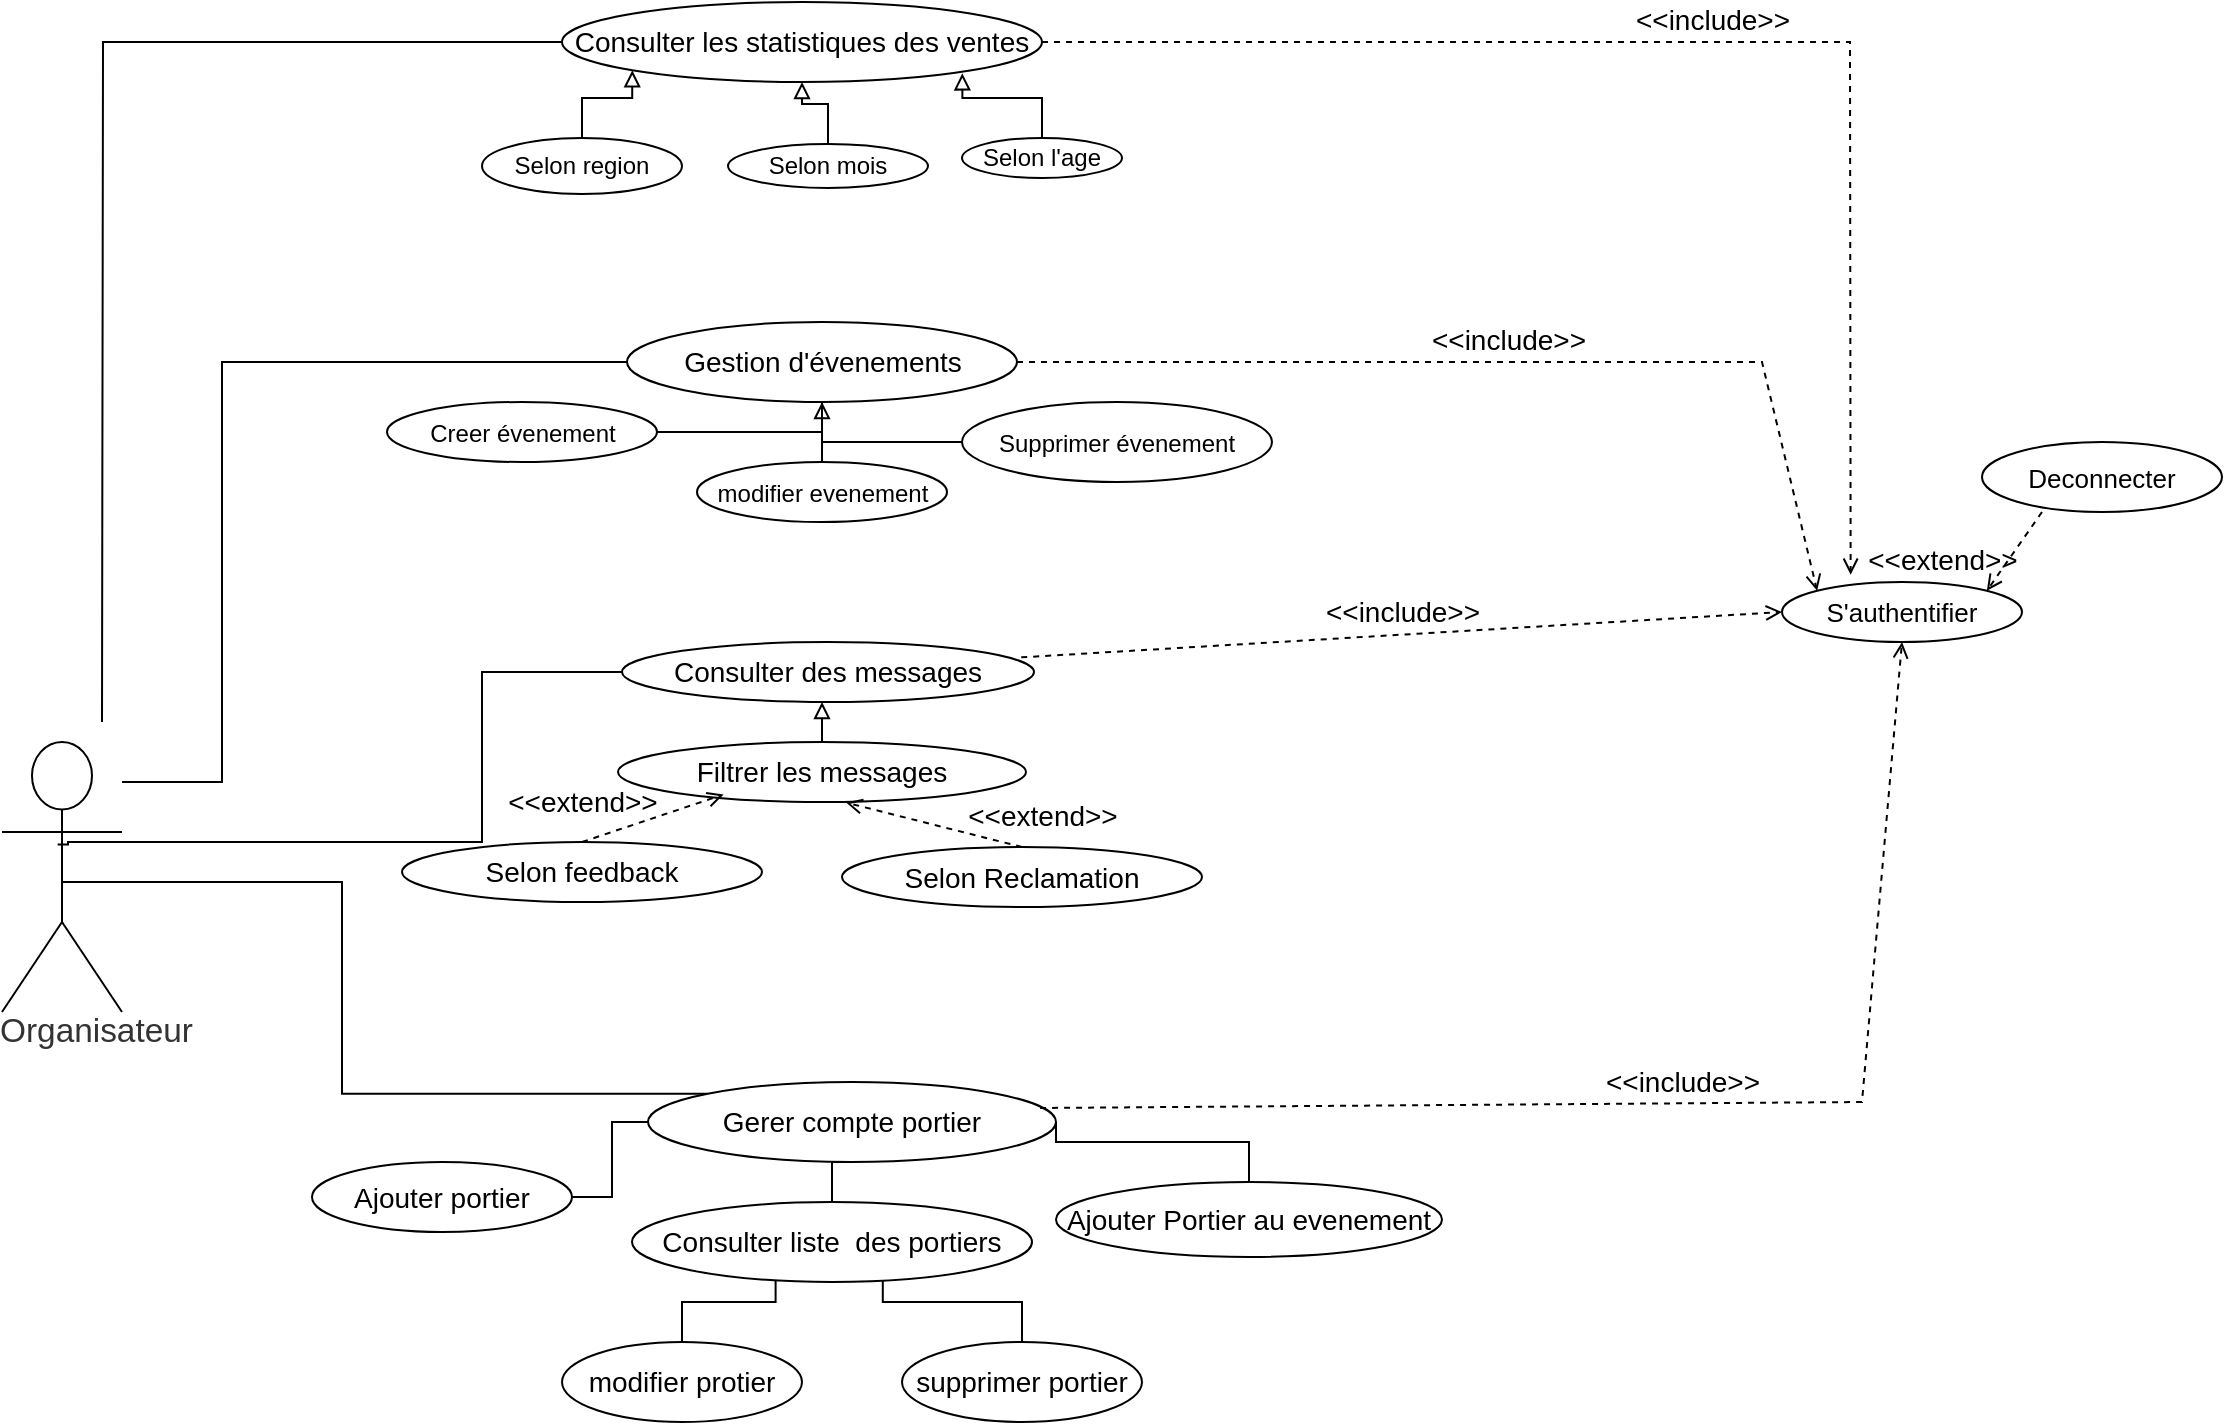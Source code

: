 <mxfile version="20.8.16" type="github">
  <diagram name="Page-1" id="tvrXYWguxjk-g5KQNEeY">
    <mxGraphModel dx="926" dy="495" grid="1" gridSize="10" guides="1" tooltips="1" connect="1" arrows="1" fold="1" page="1" pageScale="1" pageWidth="1169" pageHeight="827" math="0" shadow="0">
      <root>
        <mxCell id="0" />
        <mxCell id="1" parent="0" />
        <mxCell id="I1212vl05lIgOYmDwrLI-3" value="&lt;div&gt;Organisateur&lt;/div&gt;&lt;div&gt;&lt;br&gt;&lt;/div&gt;" style="html=1;overflow=block;blockSpacing=1;shape=umlActor;labelPosition=center;verticalLabelPosition=bottom;verticalAlign=top;whiteSpace=nowrap;fontSize=16.7;fontColor=#333333;align=center;spacing=0;strokeColor=#000000;strokeOpacity=100;rounded=1;absoluteArcSize=1;arcSize=9;strokeWidth=1;lucidId=wAitfE4UTxwo;" parent="1" vertex="1">
          <mxGeometry x="40" y="450" width="60" height="135" as="geometry" />
        </mxCell>
        <mxCell id="6kgnM06NobJMtCzkACtN-20" style="edgeStyle=orthogonalEdgeStyle;rounded=0;orthogonalLoop=1;jettySize=auto;html=1;exitX=0;exitY=0.5;exitDx=0;exitDy=0;fontSize=14;endArrow=none;endFill=0;" edge="1" parent="1" source="I1212vl05lIgOYmDwrLI-4">
          <mxGeometry relative="1" as="geometry">
            <mxPoint x="90" y="440" as="targetPoint" />
          </mxGeometry>
        </mxCell>
        <mxCell id="I1212vl05lIgOYmDwrLI-4" value="&lt;font style=&quot;font-size: 14px;&quot;&gt;Consulter les statistiques des ventes &lt;/font&gt;" style="html=1;overflow=block;blockSpacing=1;whiteSpace=wrap;ellipse;fontSize=13;spacing=3.8;strokeColor=#000000;strokeOpacity=100;rounded=1;absoluteArcSize=1;arcSize=9;strokeWidth=1;lucidId=.BitsejxpJ_f;" parent="1" vertex="1">
          <mxGeometry x="320" y="80" width="240" height="40" as="geometry" />
        </mxCell>
        <mxCell id="I1212vl05lIgOYmDwrLI-6" value="&lt;font style=&quot;font-size: 14px;&quot;&gt;Gestion d&#39;évenements&lt;/font&gt;" style="html=1;overflow=block;blockSpacing=1;whiteSpace=wrap;ellipse;fontSize=13;spacing=3.8;strokeColor=#000000;strokeOpacity=100;rounded=1;absoluteArcSize=1;arcSize=9;strokeWidth=1;lucidId=.BitsejxpJ_f;" parent="1" vertex="1">
          <mxGeometry x="352.5" y="240" width="195" height="40" as="geometry" />
        </mxCell>
        <mxCell id="6kgnM06NobJMtCzkACtN-29" style="edgeStyle=orthogonalEdgeStyle;rounded=0;orthogonalLoop=1;jettySize=auto;html=1;exitX=1;exitY=0.5;exitDx=0;exitDy=0;entryX=0.5;entryY=1;entryDx=0;entryDy=0;fontSize=14;endArrow=none;endFill=0;" edge="1" parent="1" source="I1212vl05lIgOYmDwrLI-8" target="I1212vl05lIgOYmDwrLI-6">
          <mxGeometry relative="1" as="geometry">
            <Array as="points">
              <mxPoint x="450" y="295" />
            </Array>
          </mxGeometry>
        </mxCell>
        <mxCell id="I1212vl05lIgOYmDwrLI-8" value="&lt;font style=&quot;font-size: 12px;&quot;&gt;Creer évenement&lt;/font&gt;" style="html=1;overflow=block;blockSpacing=1;whiteSpace=wrap;ellipse;fontSize=13;spacing=3.8;strokeColor=#000000;strokeOpacity=100;rounded=1;absoluteArcSize=1;arcSize=9;strokeWidth=1;lucidId=.BitsejxpJ_f;" parent="1" vertex="1">
          <mxGeometry x="232.5" y="280" width="135" height="30" as="geometry" />
        </mxCell>
        <mxCell id="6kgnM06NobJMtCzkACtN-31" style="edgeStyle=orthogonalEdgeStyle;rounded=0;orthogonalLoop=1;jettySize=auto;html=1;entryX=0.5;entryY=1;entryDx=0;entryDy=0;fontSize=14;endArrow=block;endFill=0;" edge="1" parent="1" source="I1212vl05lIgOYmDwrLI-10" target="I1212vl05lIgOYmDwrLI-6">
          <mxGeometry relative="1" as="geometry">
            <Array as="points">
              <mxPoint x="450" y="310" />
              <mxPoint x="450" y="310" />
            </Array>
          </mxGeometry>
        </mxCell>
        <mxCell id="I1212vl05lIgOYmDwrLI-10" value="&lt;font style=&quot;font-size: 12px;&quot;&gt;modifier evenement&lt;/font&gt;" style="html=1;overflow=block;blockSpacing=1;whiteSpace=wrap;ellipse;fontSize=13;spacing=3.8;strokeColor=#000000;strokeOpacity=100;rounded=1;absoluteArcSize=1;arcSize=9;strokeWidth=1;lucidId=.BitsejxpJ_f;" parent="1" vertex="1">
          <mxGeometry x="387.5" y="310" width="125" height="30" as="geometry" />
        </mxCell>
        <mxCell id="6kgnM06NobJMtCzkACtN-30" style="edgeStyle=orthogonalEdgeStyle;rounded=0;orthogonalLoop=1;jettySize=auto;html=1;entryX=0.5;entryY=1;entryDx=0;entryDy=0;fontSize=14;endArrow=none;endFill=0;" edge="1" parent="1" source="I1212vl05lIgOYmDwrLI-12" target="I1212vl05lIgOYmDwrLI-6">
          <mxGeometry relative="1" as="geometry">
            <Array as="points">
              <mxPoint x="618" y="300" />
              <mxPoint x="450" y="300" />
            </Array>
          </mxGeometry>
        </mxCell>
        <mxCell id="I1212vl05lIgOYmDwrLI-12" value="&lt;font style=&quot;font-size: 12px;&quot;&gt;Supprimer évenement &lt;/font&gt;" style="html=1;overflow=block;blockSpacing=1;whiteSpace=wrap;ellipse;fontSize=13;spacing=3.8;strokeColor=#000000;strokeOpacity=100;rounded=1;absoluteArcSize=1;arcSize=9;strokeWidth=1;lucidId=.BitsejxpJ_f;" parent="1" vertex="1">
          <mxGeometry x="520" y="280" width="155" height="40" as="geometry" />
        </mxCell>
        <mxCell id="6kgnM06NobJMtCzkACtN-26" style="edgeStyle=orthogonalEdgeStyle;rounded=0;orthogonalLoop=1;jettySize=auto;html=1;entryX=0.464;entryY=0.38;entryDx=0;entryDy=0;entryPerimeter=0;fontSize=14;endArrow=none;endFill=0;" edge="1" parent="1" source="I1212vl05lIgOYmDwrLI-14" target="I1212vl05lIgOYmDwrLI-3">
          <mxGeometry relative="1" as="geometry">
            <Array as="points">
              <mxPoint x="280" y="415" />
              <mxPoint x="280" y="500" />
              <mxPoint x="73" y="500" />
              <mxPoint x="73" y="501" />
            </Array>
          </mxGeometry>
        </mxCell>
        <mxCell id="I1212vl05lIgOYmDwrLI-14" value="&lt;font style=&quot;font-size: 14px;&quot;&gt;Consulter des messages  &lt;/font&gt;" style="ellipse;whiteSpace=wrap;html=1;strokeWidth=1;strokeColor=#000000;" parent="1" vertex="1">
          <mxGeometry x="350" y="400" width="206" height="30" as="geometry" />
        </mxCell>
        <mxCell id="6kgnM06NobJMtCzkACtN-33" style="edgeStyle=orthogonalEdgeStyle;rounded=0;orthogonalLoop=1;jettySize=auto;html=1;entryX=0.485;entryY=1;entryDx=0;entryDy=0;entryPerimeter=0;fontSize=14;endArrow=block;endFill=0;" edge="1" parent="1" source="I1212vl05lIgOYmDwrLI-16" target="I1212vl05lIgOYmDwrLI-14">
          <mxGeometry relative="1" as="geometry" />
        </mxCell>
        <mxCell id="I1212vl05lIgOYmDwrLI-16" value="&lt;div style=&quot;font-size: 14px;&quot;&gt;&lt;font style=&quot;font-size: 14px;&quot;&gt;Filtrer les messages &lt;br&gt;&lt;/font&gt;&lt;/div&gt;" style="ellipse;whiteSpace=wrap;html=1;strokeWidth=1;strokeColor=#000000;" parent="1" vertex="1">
          <mxGeometry x="348" y="450" width="204" height="30" as="geometry" />
        </mxCell>
        <mxCell id="6kgnM06NobJMtCzkACtN-17" style="edgeStyle=orthogonalEdgeStyle;rounded=0;orthogonalLoop=1;jettySize=auto;html=1;entryX=1;entryY=0.5;entryDx=0;entryDy=0;fontSize=14;endArrow=none;endFill=0;" edge="1" parent="1" source="I1212vl05lIgOYmDwrLI-17" target="6kgnM06NobJMtCzkACtN-10">
          <mxGeometry relative="1" as="geometry">
            <Array as="points">
              <mxPoint x="664" y="650" />
              <mxPoint x="567" y="650" />
            </Array>
          </mxGeometry>
        </mxCell>
        <mxCell id="I1212vl05lIgOYmDwrLI-17" value="&lt;div&gt;&lt;font style=&quot;font-size: 14px;&quot;&gt;Ajouter Portier au evenement&lt;/font&gt;&lt;/div&gt;" style="ellipse;whiteSpace=wrap;html=1;strokeWidth=1;strokeColor=#000000;" parent="1" vertex="1">
          <mxGeometry x="567" y="670" width="193" height="37.5" as="geometry" />
        </mxCell>
        <mxCell id="I1212vl05lIgOYmDwrLI-18" value="S&#39;authentifier" style="html=1;overflow=block;blockSpacing=1;whiteSpace=wrap;ellipse;fontSize=13;spacing=3.8;strokeColor=#000000;strokeOpacity=100;rounded=1;absoluteArcSize=1;arcSize=9;strokeWidth=1;lucidId=XvitAHHM73nt;" parent="1" vertex="1">
          <mxGeometry x="930" y="370" width="120" height="30" as="geometry" />
        </mxCell>
        <mxCell id="I1212vl05lIgOYmDwrLI-19" value="Deconnecter" style="html=1;overflow=block;blockSpacing=1;whiteSpace=wrap;ellipse;fontSize=13;spacing=3.8;strokeColor=#000000;strokeOpacity=100;rounded=1;absoluteArcSize=1;arcSize=9;strokeWidth=1;lucidId=XvitmW9DInrr;" parent="1" vertex="1">
          <mxGeometry x="1030" y="300" width="120" height="35" as="geometry" />
        </mxCell>
        <mxCell id="I1212vl05lIgOYmDwrLI-31" value="&amp;lt;&amp;lt;extend&amp;gt;&amp;gt;" style="html=1;verticalAlign=bottom;labelBackgroundColor=none;endArrow=open;endFill=0;dashed=1;rounded=0;fontSize=14;entryX=1;entryY=0;entryDx=0;entryDy=0;exitX=0.25;exitY=1;exitDx=0;exitDy=0;exitPerimeter=0;strokeWidth=1;strokeColor=#000000;" parent="1" source="I1212vl05lIgOYmDwrLI-19" target="I1212vl05lIgOYmDwrLI-18" edge="1">
          <mxGeometry x="1" y="-23" width="160" relative="1" as="geometry">
            <mxPoint x="1370" y="530" as="sourcePoint" />
            <mxPoint x="1530" y="530" as="targetPoint" />
            <mxPoint x="-4" y="9" as="offset" />
          </mxGeometry>
        </mxCell>
        <mxCell id="I1212vl05lIgOYmDwrLI-32" value="&lt;div style=&quot;font-size: 14px;&quot;&gt;&lt;font style=&quot;font-size: 14px;&quot;&gt;Selon feedback&lt;br&gt;&lt;/font&gt;&lt;/div&gt;" style="ellipse;whiteSpace=wrap;html=1;strokeWidth=1;strokeColor=#000000;" parent="1" vertex="1">
          <mxGeometry x="240" y="500" width="180" height="30" as="geometry" />
        </mxCell>
        <mxCell id="I1212vl05lIgOYmDwrLI-33" value="&lt;div style=&quot;font-size: 14px;&quot;&gt;&lt;font style=&quot;font-size: 14px;&quot;&gt;Selon Reclamation&lt;br&gt;&lt;/font&gt;&lt;/div&gt;" style="ellipse;whiteSpace=wrap;html=1;strokeWidth=1;strokeColor=#000000;" parent="1" vertex="1">
          <mxGeometry x="460" y="502.5" width="180" height="30" as="geometry" />
        </mxCell>
        <mxCell id="I1212vl05lIgOYmDwrLI-41" value="&amp;lt;&amp;lt;extend&amp;gt;&amp;gt;" style="html=1;verticalAlign=bottom;labelBackgroundColor=none;endArrow=open;endFill=0;dashed=1;rounded=0;fontSize=14;entryX=0.259;entryY=0.875;entryDx=0;entryDy=0;exitX=0.5;exitY=0;exitDx=0;exitDy=0;strokeWidth=1;strokeColor=#000000;entryPerimeter=0;" parent="1" source="I1212vl05lIgOYmDwrLI-32" target="I1212vl05lIgOYmDwrLI-16" edge="1">
          <mxGeometry x="-0.915" y="9" width="160" relative="1" as="geometry">
            <mxPoint x="272.322" y="192.43" as="sourcePoint" />
            <mxPoint x="420.568" y="149.192" as="targetPoint" />
            <Array as="points" />
            <mxPoint as="offset" />
          </mxGeometry>
        </mxCell>
        <mxCell id="I1212vl05lIgOYmDwrLI-42" value="&amp;lt;&amp;lt;extend&amp;gt;&amp;gt;" style="html=1;verticalAlign=bottom;labelBackgroundColor=none;endArrow=open;endFill=0;dashed=1;rounded=0;fontSize=14;exitX=0.5;exitY=0;exitDx=0;exitDy=0;strokeWidth=1;strokeColor=#000000;entryX=0.559;entryY=1.01;entryDx=0;entryDy=0;entryPerimeter=0;" parent="1" source="I1212vl05lIgOYmDwrLI-33" target="I1212vl05lIgOYmDwrLI-16" edge="1">
          <mxGeometry x="-1" y="-11" width="160" relative="1" as="geometry">
            <mxPoint x="328" y="603.75" as="sourcePoint" />
            <mxPoint x="463" y="543.75" as="targetPoint" />
            <Array as="points" />
            <mxPoint x="7" y="6" as="offset" />
          </mxGeometry>
        </mxCell>
        <mxCell id="6kgnM06NobJMtCzkACtN-41" style="edgeStyle=orthogonalEdgeStyle;rounded=0;orthogonalLoop=1;jettySize=auto;html=1;entryX=0.834;entryY=0.892;entryDx=0;entryDy=0;entryPerimeter=0;fontSize=14;endArrow=block;endFill=0;" edge="1" parent="1" source="6kgnM06NobJMtCzkACtN-1" target="I1212vl05lIgOYmDwrLI-4">
          <mxGeometry relative="1" as="geometry" />
        </mxCell>
        <mxCell id="6kgnM06NobJMtCzkACtN-1" value="&lt;font style=&quot;font-size: 12px;&quot;&gt;Selon l&#39;age&lt;/font&gt;" style="ellipse;whiteSpace=wrap;html=1;" vertex="1" parent="1">
          <mxGeometry x="520" y="148" width="80" height="20" as="geometry" />
        </mxCell>
        <mxCell id="6kgnM06NobJMtCzkACtN-39" style="edgeStyle=orthogonalEdgeStyle;rounded=0;orthogonalLoop=1;jettySize=auto;html=1;exitX=0.5;exitY=0;exitDx=0;exitDy=0;fontSize=14;endArrow=block;endFill=0;" edge="1" parent="1" source="6kgnM06NobJMtCzkACtN-2" target="I1212vl05lIgOYmDwrLI-4">
          <mxGeometry relative="1" as="geometry" />
        </mxCell>
        <mxCell id="6kgnM06NobJMtCzkACtN-2" value="&lt;div&gt;&lt;font style=&quot;font-size: 12px;&quot;&gt;Selon &lt;font style=&quot;font-size: 12px;&quot;&gt;mois&lt;/font&gt;&lt;/font&gt;&lt;/div&gt;" style="ellipse;whiteSpace=wrap;html=1;" vertex="1" parent="1">
          <mxGeometry x="403" y="151" width="100" height="22" as="geometry" />
        </mxCell>
        <mxCell id="6kgnM06NobJMtCzkACtN-38" style="edgeStyle=orthogonalEdgeStyle;rounded=0;orthogonalLoop=1;jettySize=auto;html=1;entryX=0;entryY=1;entryDx=0;entryDy=0;fontSize=14;endArrow=block;endFill=0;" edge="1" parent="1" source="6kgnM06NobJMtCzkACtN-3" target="I1212vl05lIgOYmDwrLI-4">
          <mxGeometry relative="1" as="geometry" />
        </mxCell>
        <mxCell id="6kgnM06NobJMtCzkACtN-3" value="&lt;font style=&quot;font-size: 12px;&quot;&gt;Selon region&lt;/font&gt;" style="ellipse;whiteSpace=wrap;html=1;" vertex="1" parent="1">
          <mxGeometry x="280" y="148" width="100" height="28" as="geometry" />
        </mxCell>
        <mxCell id="6kgnM06NobJMtCzkACtN-27" style="edgeStyle=orthogonalEdgeStyle;rounded=0;orthogonalLoop=1;jettySize=auto;html=1;exitX=0;exitY=0;exitDx=0;exitDy=0;entryX=0.5;entryY=0.5;entryDx=0;entryDy=0;entryPerimeter=0;fontSize=14;endArrow=none;endFill=0;" edge="1" parent="1" source="6kgnM06NobJMtCzkACtN-10" target="I1212vl05lIgOYmDwrLI-3">
          <mxGeometry relative="1" as="geometry">
            <Array as="points">
              <mxPoint x="210" y="626" />
              <mxPoint x="210" y="520" />
              <mxPoint x="70" y="520" />
            </Array>
          </mxGeometry>
        </mxCell>
        <mxCell id="6kgnM06NobJMtCzkACtN-10" value="&lt;font style=&quot;font-size: 14px;&quot;&gt;Gerer compte portier&lt;/font&gt;" style="ellipse;whiteSpace=wrap;html=1;strokeWidth=1;strokeColor=#000000;" vertex="1" parent="1">
          <mxGeometry x="363" y="620" width="204" height="40" as="geometry" />
        </mxCell>
        <mxCell id="6kgnM06NobJMtCzkACtN-16" style="edgeStyle=orthogonalEdgeStyle;rounded=0;orthogonalLoop=1;jettySize=auto;html=1;fontSize=14;endArrow=none;endFill=0;" edge="1" parent="1" source="6kgnM06NobJMtCzkACtN-11" target="6kgnM06NobJMtCzkACtN-10">
          <mxGeometry relative="1" as="geometry" />
        </mxCell>
        <mxCell id="6kgnM06NobJMtCzkACtN-11" value="Ajouter portier" style="ellipse;whiteSpace=wrap;html=1;fontSize=14;" vertex="1" parent="1">
          <mxGeometry x="195" y="660" width="130" height="35" as="geometry" />
        </mxCell>
        <mxCell id="6kgnM06NobJMtCzkACtN-18" style="edgeStyle=orthogonalEdgeStyle;rounded=0;orthogonalLoop=1;jettySize=auto;html=1;entryX=0.359;entryY=0.961;entryDx=0;entryDy=0;entryPerimeter=0;fontSize=14;endArrow=none;endFill=0;" edge="1" parent="1" source="6kgnM06NobJMtCzkACtN-12" target="6kgnM06NobJMtCzkACtN-14">
          <mxGeometry relative="1" as="geometry" />
        </mxCell>
        <mxCell id="6kgnM06NobJMtCzkACtN-12" value="modifier protier" style="ellipse;whiteSpace=wrap;html=1;fontSize=14;" vertex="1" parent="1">
          <mxGeometry x="320" y="750" width="120" height="40" as="geometry" />
        </mxCell>
        <mxCell id="6kgnM06NobJMtCzkACtN-19" style="edgeStyle=orthogonalEdgeStyle;rounded=0;orthogonalLoop=1;jettySize=auto;html=1;entryX=0.627;entryY=0.975;entryDx=0;entryDy=0;entryPerimeter=0;fontSize=14;endArrow=none;endFill=0;" edge="1" parent="1" source="6kgnM06NobJMtCzkACtN-13" target="6kgnM06NobJMtCzkACtN-14">
          <mxGeometry relative="1" as="geometry" />
        </mxCell>
        <mxCell id="6kgnM06NobJMtCzkACtN-13" value="supprimer portier" style="ellipse;whiteSpace=wrap;html=1;fontSize=14;" vertex="1" parent="1">
          <mxGeometry x="490" y="750" width="120" height="40" as="geometry" />
        </mxCell>
        <mxCell id="6kgnM06NobJMtCzkACtN-15" style="edgeStyle=orthogonalEdgeStyle;rounded=0;orthogonalLoop=1;jettySize=auto;html=1;exitX=0.5;exitY=0;exitDx=0;exitDy=0;fontSize=14;endArrow=none;endFill=0;" edge="1" parent="1" source="6kgnM06NobJMtCzkACtN-14" target="6kgnM06NobJMtCzkACtN-10">
          <mxGeometry relative="1" as="geometry" />
        </mxCell>
        <mxCell id="6kgnM06NobJMtCzkACtN-14" value="Consulter liste&amp;nbsp; des portiers" style="ellipse;whiteSpace=wrap;html=1;fontSize=14;" vertex="1" parent="1">
          <mxGeometry x="355" y="680" width="200" height="40" as="geometry" />
        </mxCell>
        <mxCell id="6kgnM06NobJMtCzkACtN-23" style="edgeStyle=orthogonalEdgeStyle;rounded=0;orthogonalLoop=1;jettySize=auto;html=1;fontSize=14;endArrow=none;endFill=0;" edge="1" parent="1" source="I1212vl05lIgOYmDwrLI-6" target="I1212vl05lIgOYmDwrLI-3">
          <mxGeometry relative="1" as="geometry">
            <mxPoint x="100" y="518" as="targetPoint" />
            <mxPoint x="352.5" y="260.0" as="sourcePoint" />
            <Array as="points">
              <mxPoint x="150" y="260" />
              <mxPoint x="150" y="470" />
            </Array>
          </mxGeometry>
        </mxCell>
        <mxCell id="6kgnM06NobJMtCzkACtN-34" value="&amp;lt;&amp;lt;include&amp;gt;&amp;gt;" style="html=1;verticalAlign=bottom;labelBackgroundColor=none;endArrow=open;endFill=0;dashed=1;rounded=0;fontSize=14;exitX=1;exitY=0.5;exitDx=0;exitDy=0;entryX=0.286;entryY=-0.122;entryDx=0;entryDy=0;entryPerimeter=0;" edge="1" parent="1" source="I1212vl05lIgOYmDwrLI-4" target="I1212vl05lIgOYmDwrLI-18">
          <mxGeometry width="160" relative="1" as="geometry">
            <mxPoint x="410" y="320" as="sourcePoint" />
            <mxPoint x="570" y="320" as="targetPoint" />
            <Array as="points">
              <mxPoint x="964" y="100" />
            </Array>
          </mxGeometry>
        </mxCell>
        <mxCell id="6kgnM06NobJMtCzkACtN-35" value="&amp;lt;&amp;lt;include&amp;gt;&amp;gt;" style="html=1;verticalAlign=bottom;labelBackgroundColor=none;endArrow=open;endFill=0;dashed=1;rounded=0;fontSize=14;exitX=1;exitY=0.5;exitDx=0;exitDy=0;entryX=0;entryY=0;entryDx=0;entryDy=0;" edge="1" parent="1" source="I1212vl05lIgOYmDwrLI-6" target="I1212vl05lIgOYmDwrLI-18">
          <mxGeometry width="160" relative="1" as="geometry">
            <mxPoint x="410" y="320" as="sourcePoint" />
            <mxPoint x="570" y="320" as="targetPoint" />
            <Array as="points">
              <mxPoint x="920" y="260" />
            </Array>
          </mxGeometry>
        </mxCell>
        <mxCell id="6kgnM06NobJMtCzkACtN-36" value="&amp;lt;&amp;lt;include&amp;gt;&amp;gt;" style="html=1;verticalAlign=bottom;labelBackgroundColor=none;endArrow=open;endFill=0;dashed=1;rounded=0;fontSize=14;entryX=0;entryY=0.5;entryDx=0;entryDy=0;exitX=0.969;exitY=0.256;exitDx=0;exitDy=0;exitPerimeter=0;" edge="1" parent="1" source="I1212vl05lIgOYmDwrLI-14" target="I1212vl05lIgOYmDwrLI-18">
          <mxGeometry width="160" relative="1" as="geometry">
            <mxPoint x="410" y="400" as="sourcePoint" />
            <mxPoint x="570" y="400" as="targetPoint" />
          </mxGeometry>
        </mxCell>
        <mxCell id="6kgnM06NobJMtCzkACtN-37" value="&amp;lt;&amp;lt;include&amp;gt;&amp;gt;" style="html=1;verticalAlign=bottom;labelBackgroundColor=none;endArrow=open;endFill=0;dashed=1;rounded=0;fontSize=14;entryX=0.5;entryY=1;entryDx=0;entryDy=0;exitX=0.961;exitY=0.325;exitDx=0;exitDy=0;exitPerimeter=0;" edge="1" parent="1" source="6kgnM06NobJMtCzkACtN-10" target="I1212vl05lIgOYmDwrLI-18">
          <mxGeometry width="160" relative="1" as="geometry">
            <mxPoint x="410" y="520" as="sourcePoint" />
            <mxPoint x="570" y="520" as="targetPoint" />
            <Array as="points">
              <mxPoint x="970" y="630" />
            </Array>
          </mxGeometry>
        </mxCell>
      </root>
    </mxGraphModel>
  </diagram>
</mxfile>
